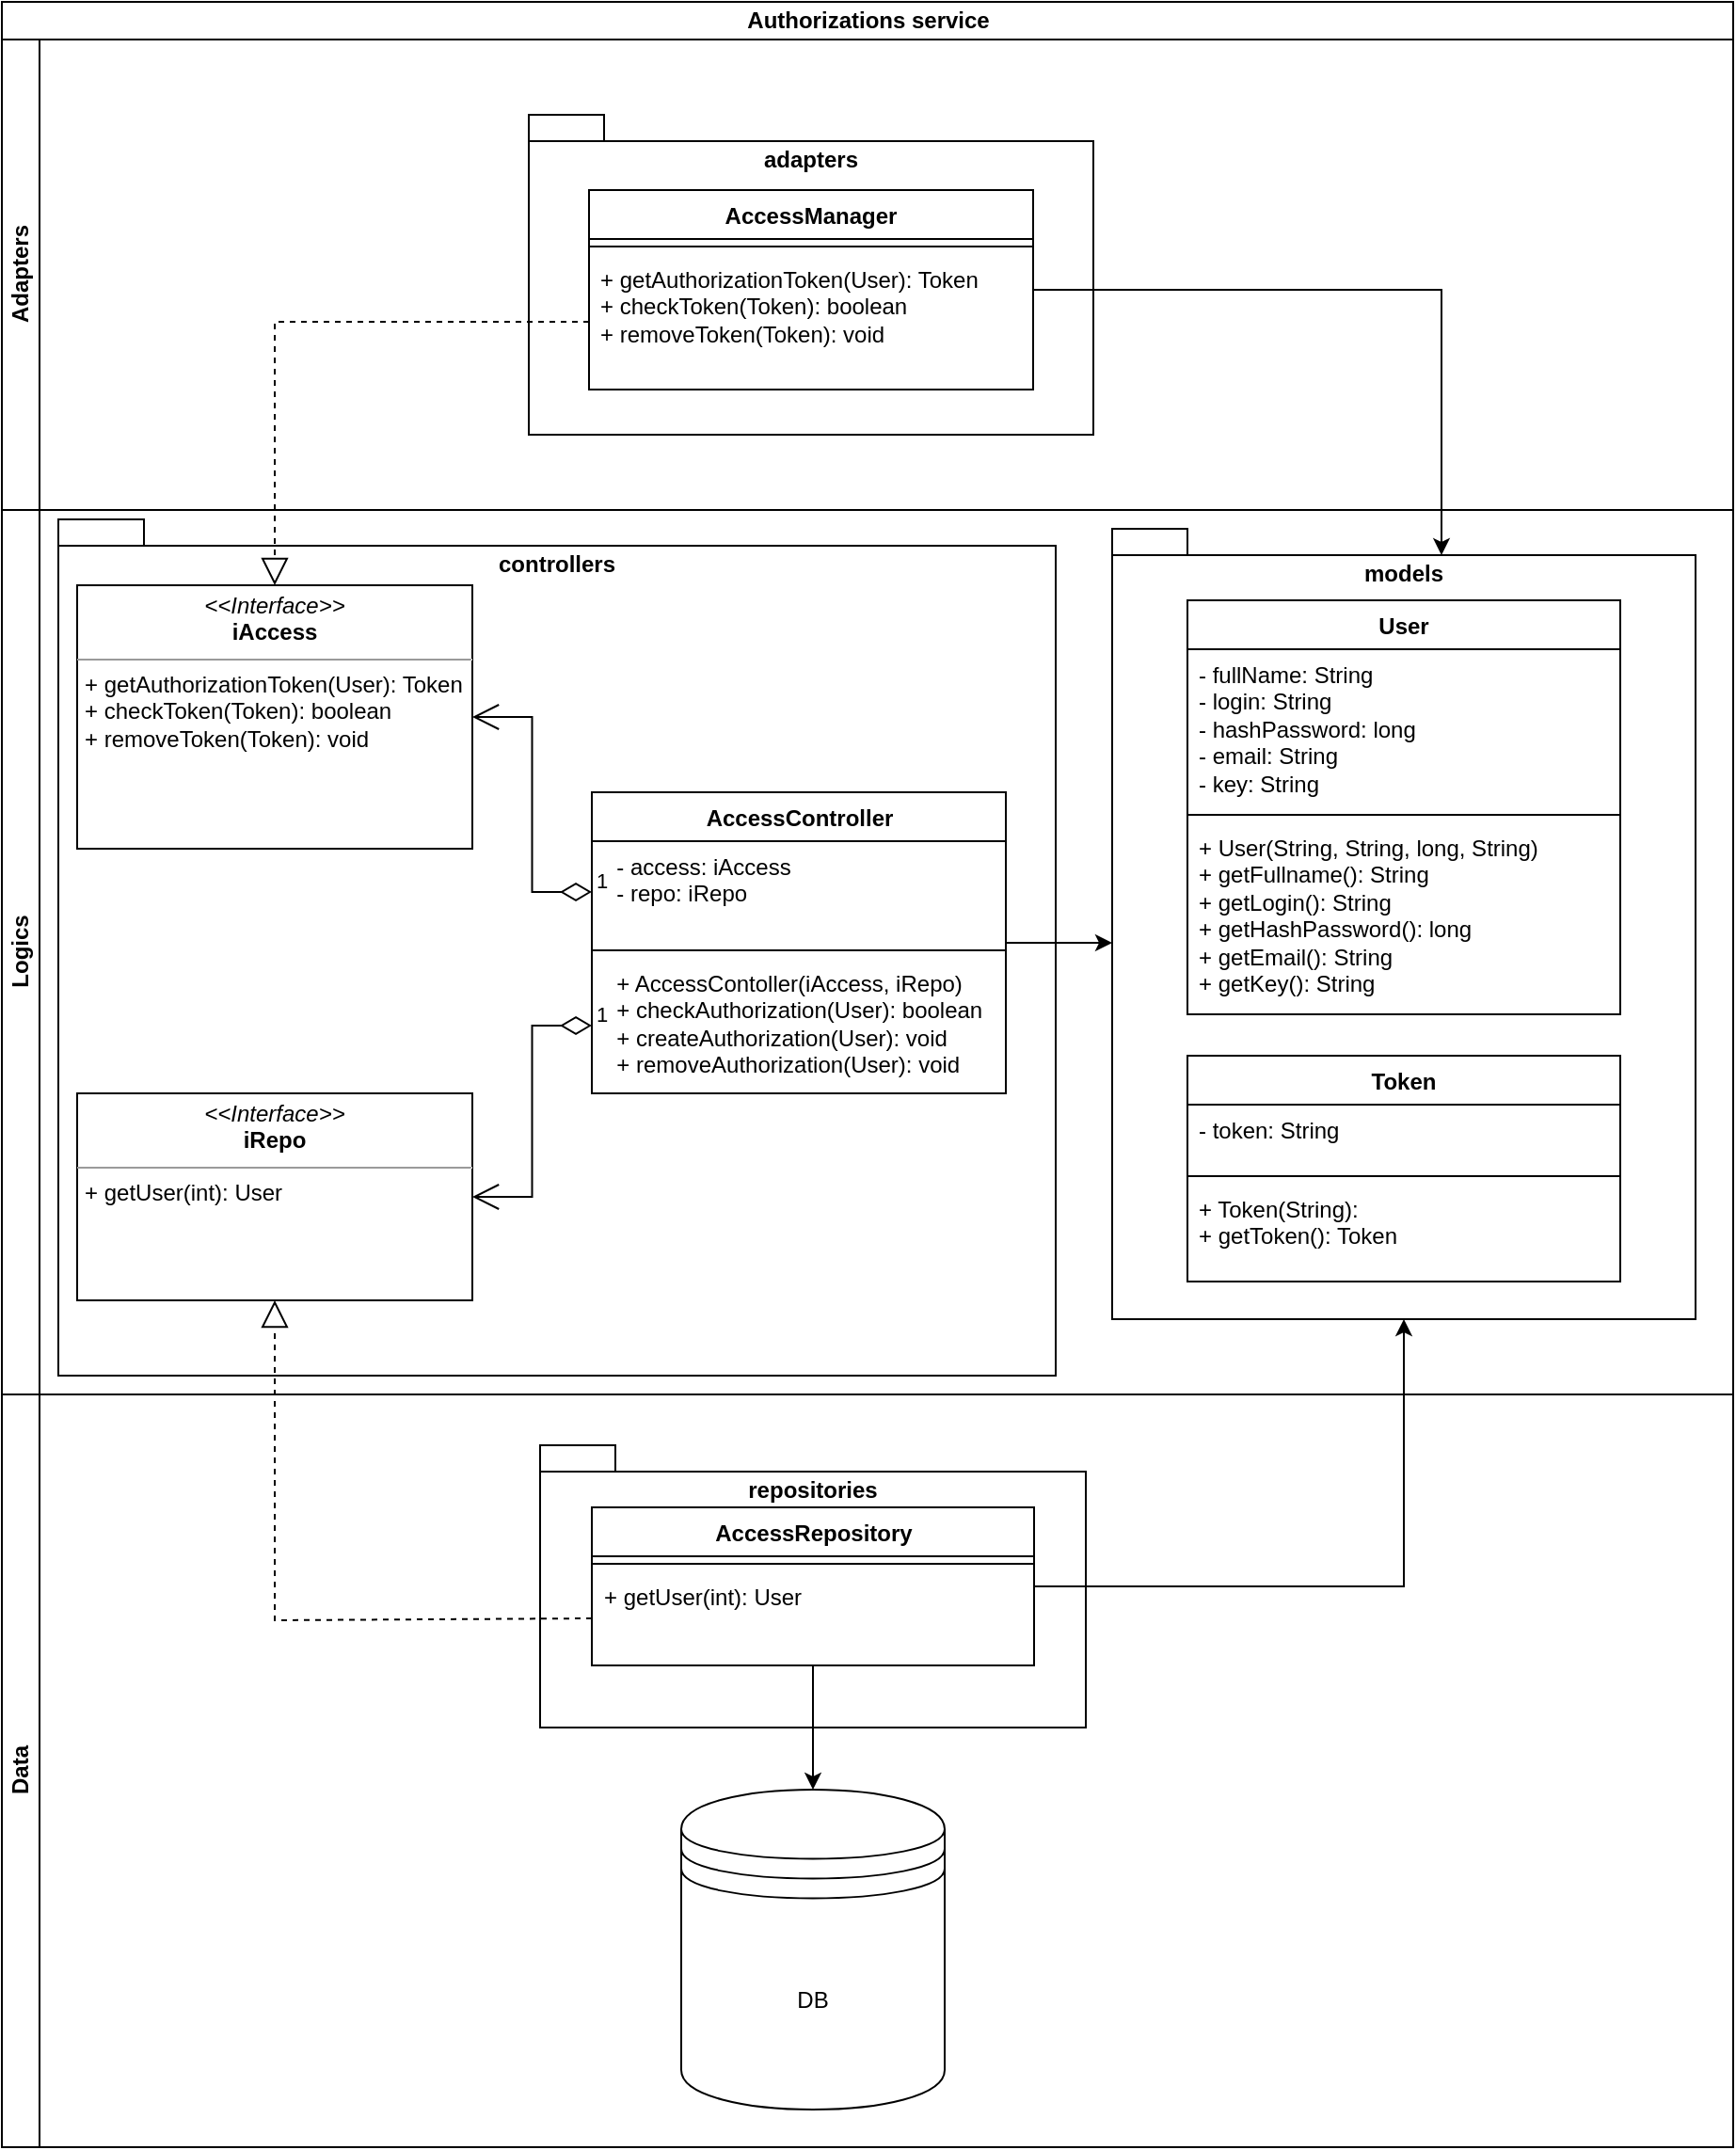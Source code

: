 <mxfile version="21.6.8" type="device">
  <diagram id="C5RBs43oDa-KdzZeNtuy" name="Page-1">
    <mxGraphModel dx="1219" dy="722" grid="1" gridSize="10" guides="1" tooltips="1" connect="1" arrows="1" fold="1" page="1" pageScale="1" pageWidth="827" pageHeight="1169" math="0" shadow="0">
      <root>
        <mxCell id="WIyWlLk6GJQsqaUBKTNV-0" />
        <mxCell id="WIyWlLk6GJQsqaUBKTNV-1" parent="WIyWlLk6GJQsqaUBKTNV-0" />
        <mxCell id="N9p8fD1x-frPBP0Cwece-0" value="Authorizations service" style="swimlane;childLayout=stackLayout;resizeParent=1;resizeParentMax=0;horizontal=1;startSize=20;horizontalStack=0;html=1;" parent="WIyWlLk6GJQsqaUBKTNV-1" vertex="1">
          <mxGeometry width="920" height="1140" as="geometry" />
        </mxCell>
        <mxCell id="N9p8fD1x-frPBP0Cwece-1" value="Adapters" style="swimlane;startSize=20;horizontal=0;html=1;" parent="N9p8fD1x-frPBP0Cwece-0" vertex="1">
          <mxGeometry y="20" width="920" height="250" as="geometry" />
        </mxCell>
        <mxCell id="N9p8fD1x-frPBP0Cwece-40" value="adapters" style="shape=folder;fontStyle=1;spacingTop=10;tabWidth=40;tabHeight=14;tabPosition=left;html=1;whiteSpace=wrap;verticalAlign=top;" parent="N9p8fD1x-frPBP0Cwece-1" vertex="1">
          <mxGeometry x="280" y="40" width="300" height="170" as="geometry" />
        </mxCell>
        <mxCell id="N9p8fD1x-frPBP0Cwece-6" value="&lt;b style=&quot;border-color: var(--border-color);&quot;&gt;AccessManager&lt;/b&gt;" style="swimlane;fontStyle=1;align=center;verticalAlign=top;childLayout=stackLayout;horizontal=1;startSize=26;horizontalStack=0;resizeParent=1;resizeParentMax=0;resizeLast=0;collapsible=1;marginBottom=0;whiteSpace=wrap;html=1;" parent="N9p8fD1x-frPBP0Cwece-1" vertex="1">
          <mxGeometry x="312" y="80" width="236" height="106" as="geometry" />
        </mxCell>
        <mxCell id="N9p8fD1x-frPBP0Cwece-8" value="" style="line;strokeWidth=1;fillColor=none;align=left;verticalAlign=middle;spacingTop=-1;spacingLeft=3;spacingRight=3;rotatable=0;labelPosition=right;points=[];portConstraint=eastwest;strokeColor=inherit;" parent="N9p8fD1x-frPBP0Cwece-6" vertex="1">
          <mxGeometry y="26" width="236" height="8" as="geometry" />
        </mxCell>
        <mxCell id="N9p8fD1x-frPBP0Cwece-9" value="+ getAuthorizationToken(User): Token&lt;br&gt;+ checkToken(Token): boolean&lt;br&gt;+ removeToken(Token): void" style="text;strokeColor=none;fillColor=none;align=left;verticalAlign=top;spacingLeft=4;spacingRight=4;overflow=hidden;rotatable=0;points=[[0,0.5],[1,0.5]];portConstraint=eastwest;whiteSpace=wrap;html=1;" parent="N9p8fD1x-frPBP0Cwece-6" vertex="1">
          <mxGeometry y="34" width="236" height="72" as="geometry" />
        </mxCell>
        <mxCell id="N9p8fD1x-frPBP0Cwece-2" value="Logics" style="swimlane;startSize=20;horizontal=0;html=1;" parent="N9p8fD1x-frPBP0Cwece-0" vertex="1">
          <mxGeometry y="270" width="920" height="470" as="geometry" />
        </mxCell>
        <mxCell id="N9p8fD1x-frPBP0Cwece-36" value="controllers" style="shape=folder;fontStyle=1;spacingTop=10;tabWidth=40;tabHeight=14;tabPosition=left;html=1;whiteSpace=wrap;verticalAlign=top;" parent="N9p8fD1x-frPBP0Cwece-2" vertex="1">
          <mxGeometry x="30" y="5" width="530" height="455" as="geometry" />
        </mxCell>
        <mxCell id="N9p8fD1x-frPBP0Cwece-35" value="models" style="shape=folder;fontStyle=1;spacingTop=10;tabWidth=40;tabHeight=14;tabPosition=left;html=1;whiteSpace=wrap;verticalAlign=top;" parent="N9p8fD1x-frPBP0Cwece-2" vertex="1">
          <mxGeometry x="590" y="10" width="310" height="420" as="geometry" />
        </mxCell>
        <mxCell id="N9p8fD1x-frPBP0Cwece-39" style="edgeStyle=orthogonalEdgeStyle;rounded=0;orthogonalLoop=1;jettySize=auto;html=1;" parent="N9p8fD1x-frPBP0Cwece-2" source="N9p8fD1x-frPBP0Cwece-14" target="N9p8fD1x-frPBP0Cwece-35" edge="1">
          <mxGeometry relative="1" as="geometry">
            <Array as="points">
              <mxPoint x="580" y="230" />
              <mxPoint x="580" y="230" />
            </Array>
          </mxGeometry>
        </mxCell>
        <mxCell id="N9p8fD1x-frPBP0Cwece-14" value="&lt;b style=&quot;border-color: var(--border-color);&quot;&gt;AccessController&lt;/b&gt;" style="swimlane;fontStyle=1;align=center;verticalAlign=top;childLayout=stackLayout;horizontal=1;startSize=26;horizontalStack=0;resizeParent=1;resizeParentMax=0;resizeLast=0;collapsible=1;marginBottom=0;whiteSpace=wrap;html=1;" parent="N9p8fD1x-frPBP0Cwece-2" vertex="1">
          <mxGeometry x="313.5" y="150" width="220" height="160" as="geometry" />
        </mxCell>
        <mxCell id="N9p8fD1x-frPBP0Cwece-15" value="&amp;nbsp; - access: iAccess&lt;br&gt;&amp;nbsp; - repo: iRepo" style="text;strokeColor=none;fillColor=none;align=left;verticalAlign=top;spacingLeft=4;spacingRight=4;overflow=hidden;rotatable=0;points=[[0,0.5],[1,0.5]];portConstraint=eastwest;whiteSpace=wrap;html=1;" parent="N9p8fD1x-frPBP0Cwece-14" vertex="1">
          <mxGeometry y="26" width="220" height="54" as="geometry" />
        </mxCell>
        <mxCell id="N9p8fD1x-frPBP0Cwece-16" value="" style="line;strokeWidth=1;fillColor=none;align=left;verticalAlign=middle;spacingTop=-1;spacingLeft=3;spacingRight=3;rotatable=0;labelPosition=right;points=[];portConstraint=eastwest;strokeColor=inherit;" parent="N9p8fD1x-frPBP0Cwece-14" vertex="1">
          <mxGeometry y="80" width="220" height="8" as="geometry" />
        </mxCell>
        <mxCell id="N9p8fD1x-frPBP0Cwece-17" value="&amp;nbsp; + AccessContoller(iAccess, iRepo)&lt;br&gt;&amp;nbsp; + checkAuthorization(User): boolean&lt;br&gt;&amp;nbsp; + createAuthorization(User): void&lt;br&gt;&amp;nbsp; + removeAuthorization(User): void" style="text;strokeColor=none;fillColor=none;align=left;verticalAlign=top;spacingLeft=4;spacingRight=4;overflow=hidden;rotatable=0;points=[[0,0.5],[1,0.5]];portConstraint=eastwest;whiteSpace=wrap;html=1;" parent="N9p8fD1x-frPBP0Cwece-14" vertex="1">
          <mxGeometry y="88" width="220" height="72" as="geometry" />
        </mxCell>
        <mxCell id="N9p8fD1x-frPBP0Cwece-18" value="User" style="swimlane;fontStyle=1;align=center;verticalAlign=top;childLayout=stackLayout;horizontal=1;startSize=26;horizontalStack=0;resizeParent=1;resizeParentMax=0;resizeLast=0;collapsible=1;marginBottom=0;whiteSpace=wrap;html=1;" parent="N9p8fD1x-frPBP0Cwece-2" vertex="1">
          <mxGeometry x="630" y="48" width="230" height="220" as="geometry" />
        </mxCell>
        <mxCell id="N9p8fD1x-frPBP0Cwece-19" value="- fullName: String&lt;br&gt;- login: String&lt;br&gt;- hashPassword: long&lt;br&gt;- email: String&lt;br&gt;- key: String" style="text;strokeColor=none;fillColor=none;align=left;verticalAlign=top;spacingLeft=4;spacingRight=4;overflow=hidden;rotatable=0;points=[[0,0.5],[1,0.5]];portConstraint=eastwest;whiteSpace=wrap;html=1;" parent="N9p8fD1x-frPBP0Cwece-18" vertex="1">
          <mxGeometry y="26" width="230" height="84" as="geometry" />
        </mxCell>
        <mxCell id="N9p8fD1x-frPBP0Cwece-20" value="" style="line;strokeWidth=1;fillColor=none;align=left;verticalAlign=middle;spacingTop=-1;spacingLeft=3;spacingRight=3;rotatable=0;labelPosition=right;points=[];portConstraint=eastwest;strokeColor=inherit;" parent="N9p8fD1x-frPBP0Cwece-18" vertex="1">
          <mxGeometry y="110" width="230" height="8" as="geometry" />
        </mxCell>
        <mxCell id="N9p8fD1x-frPBP0Cwece-21" value="+ User(String, String, long, String)&lt;br&gt;+ getFullname(): String&lt;br&gt;+ getLogin(): String&lt;br&gt;+ getHashPassword(): long&lt;br&gt;+ getEmail(): String&lt;br&gt;+ getKey(): String" style="text;strokeColor=none;fillColor=none;align=left;verticalAlign=top;spacingLeft=4;spacingRight=4;overflow=hidden;rotatable=0;points=[[0,0.5],[1,0.5]];portConstraint=eastwest;whiteSpace=wrap;html=1;" parent="N9p8fD1x-frPBP0Cwece-18" vertex="1">
          <mxGeometry y="118" width="230" height="102" as="geometry" />
        </mxCell>
        <mxCell id="N9p8fD1x-frPBP0Cwece-22" value="Token" style="swimlane;fontStyle=1;align=center;verticalAlign=top;childLayout=stackLayout;horizontal=1;startSize=26;horizontalStack=0;resizeParent=1;resizeParentMax=0;resizeLast=0;collapsible=1;marginBottom=0;whiteSpace=wrap;html=1;" parent="N9p8fD1x-frPBP0Cwece-2" vertex="1">
          <mxGeometry x="630" y="290" width="230" height="120" as="geometry" />
        </mxCell>
        <mxCell id="N9p8fD1x-frPBP0Cwece-23" value="- token: String" style="text;strokeColor=none;fillColor=none;align=left;verticalAlign=top;spacingLeft=4;spacingRight=4;overflow=hidden;rotatable=0;points=[[0,0.5],[1,0.5]];portConstraint=eastwest;whiteSpace=wrap;html=1;" parent="N9p8fD1x-frPBP0Cwece-22" vertex="1">
          <mxGeometry y="26" width="230" height="34" as="geometry" />
        </mxCell>
        <mxCell id="N9p8fD1x-frPBP0Cwece-24" value="" style="line;strokeWidth=1;fillColor=none;align=left;verticalAlign=middle;spacingTop=-1;spacingLeft=3;spacingRight=3;rotatable=0;labelPosition=right;points=[];portConstraint=eastwest;strokeColor=inherit;" parent="N9p8fD1x-frPBP0Cwece-22" vertex="1">
          <mxGeometry y="60" width="230" height="8" as="geometry" />
        </mxCell>
        <mxCell id="N9p8fD1x-frPBP0Cwece-25" value="+ Token(String):&lt;br&gt;+ getToken(): Token" style="text;strokeColor=none;fillColor=none;align=left;verticalAlign=top;spacingLeft=4;spacingRight=4;overflow=hidden;rotatable=0;points=[[0,0.5],[1,0.5]];portConstraint=eastwest;whiteSpace=wrap;html=1;" parent="N9p8fD1x-frPBP0Cwece-22" vertex="1">
          <mxGeometry y="68" width="230" height="52" as="geometry" />
        </mxCell>
        <mxCell id="N9p8fD1x-frPBP0Cwece-26" value="&lt;p style=&quot;margin:0px;margin-top:4px;text-align:center;&quot;&gt;&lt;i&gt;&amp;lt;&amp;lt;Interface&amp;gt;&amp;gt;&lt;/i&gt;&lt;br&gt;&lt;b&gt;iAccess&lt;/b&gt;&lt;/p&gt;&lt;hr size=&quot;1&quot;&gt;&lt;p style=&quot;margin:0px;margin-left:4px;&quot;&gt;&lt;/p&gt;&lt;p style=&quot;margin:0px;margin-left:4px;&quot;&gt;+ getAuthorizationToken(User): Token&lt;br style=&quot;border-color: var(--border-color);&quot;&gt;+ checkToken(Token): boolean&lt;br style=&quot;border-color: var(--border-color);&quot;&gt;+ removeToken(Token): void&lt;br&gt;&lt;/p&gt;" style="verticalAlign=top;align=left;overflow=fill;fontSize=12;fontFamily=Helvetica;html=1;whiteSpace=wrap;" parent="N9p8fD1x-frPBP0Cwece-2" vertex="1">
          <mxGeometry x="40" y="40" width="210" height="140" as="geometry" />
        </mxCell>
        <mxCell id="N9p8fD1x-frPBP0Cwece-27" value="&lt;p style=&quot;margin:0px;margin-top:4px;text-align:center;&quot;&gt;&lt;i&gt;&amp;lt;&amp;lt;Interface&amp;gt;&amp;gt;&lt;/i&gt;&lt;br&gt;&lt;b&gt;iRepo&lt;/b&gt;&lt;/p&gt;&lt;hr size=&quot;1&quot;&gt;&lt;p style=&quot;margin:0px;margin-left:4px;&quot;&gt;&lt;/p&gt;&lt;p style=&quot;margin:0px;margin-left:4px;&quot;&gt;+ getUser(int): User&lt;/p&gt;&lt;p style=&quot;margin:0px;margin-left:4px;&quot;&gt;&lt;br&gt;&lt;/p&gt;" style="verticalAlign=top;align=left;overflow=fill;fontSize=12;fontFamily=Helvetica;html=1;whiteSpace=wrap;" parent="N9p8fD1x-frPBP0Cwece-2" vertex="1">
          <mxGeometry x="40" y="310" width="210" height="110" as="geometry" />
        </mxCell>
        <mxCell id="N9p8fD1x-frPBP0Cwece-31" value="1" style="endArrow=open;html=1;endSize=12;startArrow=diamondThin;startSize=14;startFill=0;edgeStyle=orthogonalEdgeStyle;align=left;verticalAlign=bottom;rounded=0;exitX=0;exitY=0.5;exitDx=0;exitDy=0;entryX=1;entryY=0.5;entryDx=0;entryDy=0;" parent="N9p8fD1x-frPBP0Cwece-2" source="N9p8fD1x-frPBP0Cwece-15" target="N9p8fD1x-frPBP0Cwece-26" edge="1">
          <mxGeometry x="-1" y="3" relative="1" as="geometry">
            <mxPoint x="270" y="100" as="sourcePoint" />
            <mxPoint x="430" y="100" as="targetPoint" />
          </mxGeometry>
        </mxCell>
        <mxCell id="N9p8fD1x-frPBP0Cwece-32" value="1" style="endArrow=open;html=1;endSize=12;startArrow=diamondThin;startSize=14;startFill=0;edgeStyle=orthogonalEdgeStyle;align=left;verticalAlign=bottom;rounded=0;exitX=0;exitY=0.5;exitDx=0;exitDy=0;entryX=1;entryY=0.5;entryDx=0;entryDy=0;" parent="N9p8fD1x-frPBP0Cwece-2" source="N9p8fD1x-frPBP0Cwece-17" target="N9p8fD1x-frPBP0Cwece-27" edge="1">
          <mxGeometry x="-1" y="3" relative="1" as="geometry">
            <mxPoint x="310" y="330" as="sourcePoint" />
            <mxPoint x="470" y="330" as="targetPoint" />
          </mxGeometry>
        </mxCell>
        <mxCell id="N9p8fD1x-frPBP0Cwece-3" value="Data" style="swimlane;startSize=20;horizontal=0;html=1;" parent="N9p8fD1x-frPBP0Cwece-0" vertex="1">
          <mxGeometry y="740" width="920" height="400" as="geometry" />
        </mxCell>
        <mxCell id="N9p8fD1x-frPBP0Cwece-41" value="repositories" style="shape=folder;fontStyle=1;spacingTop=10;tabWidth=40;tabHeight=14;tabPosition=left;html=1;whiteSpace=wrap;verticalAlign=top;" parent="N9p8fD1x-frPBP0Cwece-3" vertex="1">
          <mxGeometry x="286" y="27" width="290" height="150" as="geometry" />
        </mxCell>
        <mxCell id="N9p8fD1x-frPBP0Cwece-45" style="edgeStyle=orthogonalEdgeStyle;rounded=0;orthogonalLoop=1;jettySize=auto;html=1;entryX=0.5;entryY=0;entryDx=0;entryDy=0;" parent="N9p8fD1x-frPBP0Cwece-3" source="N9p8fD1x-frPBP0Cwece-10" target="N9p8fD1x-frPBP0Cwece-44" edge="1">
          <mxGeometry relative="1" as="geometry" />
        </mxCell>
        <mxCell id="N9p8fD1x-frPBP0Cwece-10" value="&lt;b style=&quot;border-color: var(--border-color);&quot;&gt;AccessRepository&lt;/b&gt;" style="swimlane;fontStyle=1;align=center;verticalAlign=top;childLayout=stackLayout;horizontal=1;startSize=26;horizontalStack=0;resizeParent=1;resizeParentMax=0;resizeLast=0;collapsible=1;marginBottom=0;whiteSpace=wrap;html=1;" parent="N9p8fD1x-frPBP0Cwece-3" vertex="1">
          <mxGeometry x="313.5" y="60" width="235" height="84" as="geometry" />
        </mxCell>
        <mxCell id="N9p8fD1x-frPBP0Cwece-12" value="" style="line;strokeWidth=1;fillColor=none;align=left;verticalAlign=middle;spacingTop=-1;spacingLeft=3;spacingRight=3;rotatable=0;labelPosition=right;points=[];portConstraint=eastwest;strokeColor=inherit;" parent="N9p8fD1x-frPBP0Cwece-10" vertex="1">
          <mxGeometry y="26" width="235" height="8" as="geometry" />
        </mxCell>
        <mxCell id="N9p8fD1x-frPBP0Cwece-13" value="+ getUser(int): User" style="text;strokeColor=none;fillColor=none;align=left;verticalAlign=top;spacingLeft=4;spacingRight=4;overflow=hidden;rotatable=0;points=[[0,0.5],[1,0.5]];portConstraint=eastwest;whiteSpace=wrap;html=1;" parent="N9p8fD1x-frPBP0Cwece-10" vertex="1">
          <mxGeometry y="34" width="235" height="50" as="geometry" />
        </mxCell>
        <mxCell id="N9p8fD1x-frPBP0Cwece-44" value="DB" style="shape=datastore;whiteSpace=wrap;html=1;" parent="N9p8fD1x-frPBP0Cwece-3" vertex="1">
          <mxGeometry x="361" y="210" width="140" height="170" as="geometry" />
        </mxCell>
        <mxCell id="N9p8fD1x-frPBP0Cwece-33" value="" style="endArrow=block;dashed=1;endFill=0;endSize=12;html=1;rounded=0;exitX=0;exitY=0.5;exitDx=0;exitDy=0;entryX=0.5;entryY=0;entryDx=0;entryDy=0;" parent="N9p8fD1x-frPBP0Cwece-0" source="N9p8fD1x-frPBP0Cwece-9" target="N9p8fD1x-frPBP0Cwece-26" edge="1">
          <mxGeometry width="160" relative="1" as="geometry">
            <mxPoint x="110" y="310" as="sourcePoint" />
            <mxPoint x="270" y="310" as="targetPoint" />
            <Array as="points">
              <mxPoint x="145" y="170" />
            </Array>
          </mxGeometry>
        </mxCell>
        <mxCell id="N9p8fD1x-frPBP0Cwece-34" value="" style="endArrow=block;dashed=1;endFill=0;endSize=12;html=1;rounded=0;exitX=0;exitY=0.5;exitDx=0;exitDy=0;entryX=0.5;entryY=1;entryDx=0;entryDy=0;" parent="N9p8fD1x-frPBP0Cwece-0" source="N9p8fD1x-frPBP0Cwece-13" target="N9p8fD1x-frPBP0Cwece-27" edge="1">
          <mxGeometry width="160" relative="1" as="geometry">
            <mxPoint x="140" y="1150" as="sourcePoint" />
            <mxPoint x="300" y="1150" as="targetPoint" />
            <Array as="points">
              <mxPoint x="145" y="860" />
            </Array>
          </mxGeometry>
        </mxCell>
        <mxCell id="N9p8fD1x-frPBP0Cwece-42" style="edgeStyle=orthogonalEdgeStyle;rounded=0;orthogonalLoop=1;jettySize=auto;html=1;entryX=0.5;entryY=1;entryDx=0;entryDy=0;entryPerimeter=0;" parent="N9p8fD1x-frPBP0Cwece-0" source="N9p8fD1x-frPBP0Cwece-10" target="N9p8fD1x-frPBP0Cwece-35" edge="1">
          <mxGeometry relative="1" as="geometry" />
        </mxCell>
        <mxCell id="N9p8fD1x-frPBP0Cwece-43" style="edgeStyle=orthogonalEdgeStyle;rounded=0;orthogonalLoop=1;jettySize=auto;html=1;entryX=0;entryY=0;entryDx=175;entryDy=14;entryPerimeter=0;" parent="N9p8fD1x-frPBP0Cwece-0" source="N9p8fD1x-frPBP0Cwece-6" target="N9p8fD1x-frPBP0Cwece-35" edge="1">
          <mxGeometry relative="1" as="geometry" />
        </mxCell>
      </root>
    </mxGraphModel>
  </diagram>
</mxfile>
